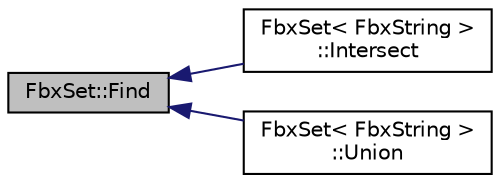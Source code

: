 digraph "FbxSet::Find"
{
  edge [fontname="Helvetica",fontsize="10",labelfontname="Helvetica",labelfontsize="10"];
  node [fontname="Helvetica",fontsize="10",shape=record];
  rankdir="LR";
  Node24 [label="FbxSet::Find",height=0.2,width=0.4,color="black", fillcolor="grey75", style="filled", fontcolor="black"];
  Node24 -> Node25 [dir="back",color="midnightblue",fontsize="10",style="solid"];
  Node25 [label="FbxSet\< FbxString \>\l::Intersect",height=0.2,width=0.4,color="black", fillcolor="white", style="filled",URL="$class_fbx_set.html#abea1a48c480a2f3ac236f8ff198fc2ce"];
  Node24 -> Node26 [dir="back",color="midnightblue",fontsize="10",style="solid"];
  Node26 [label="FbxSet\< FbxString \>\l::Union",height=0.2,width=0.4,color="black", fillcolor="white", style="filled",URL="$class_fbx_set.html#a2a1a03dffe4d1b40a04bd48e4b6b3c10"];
}
